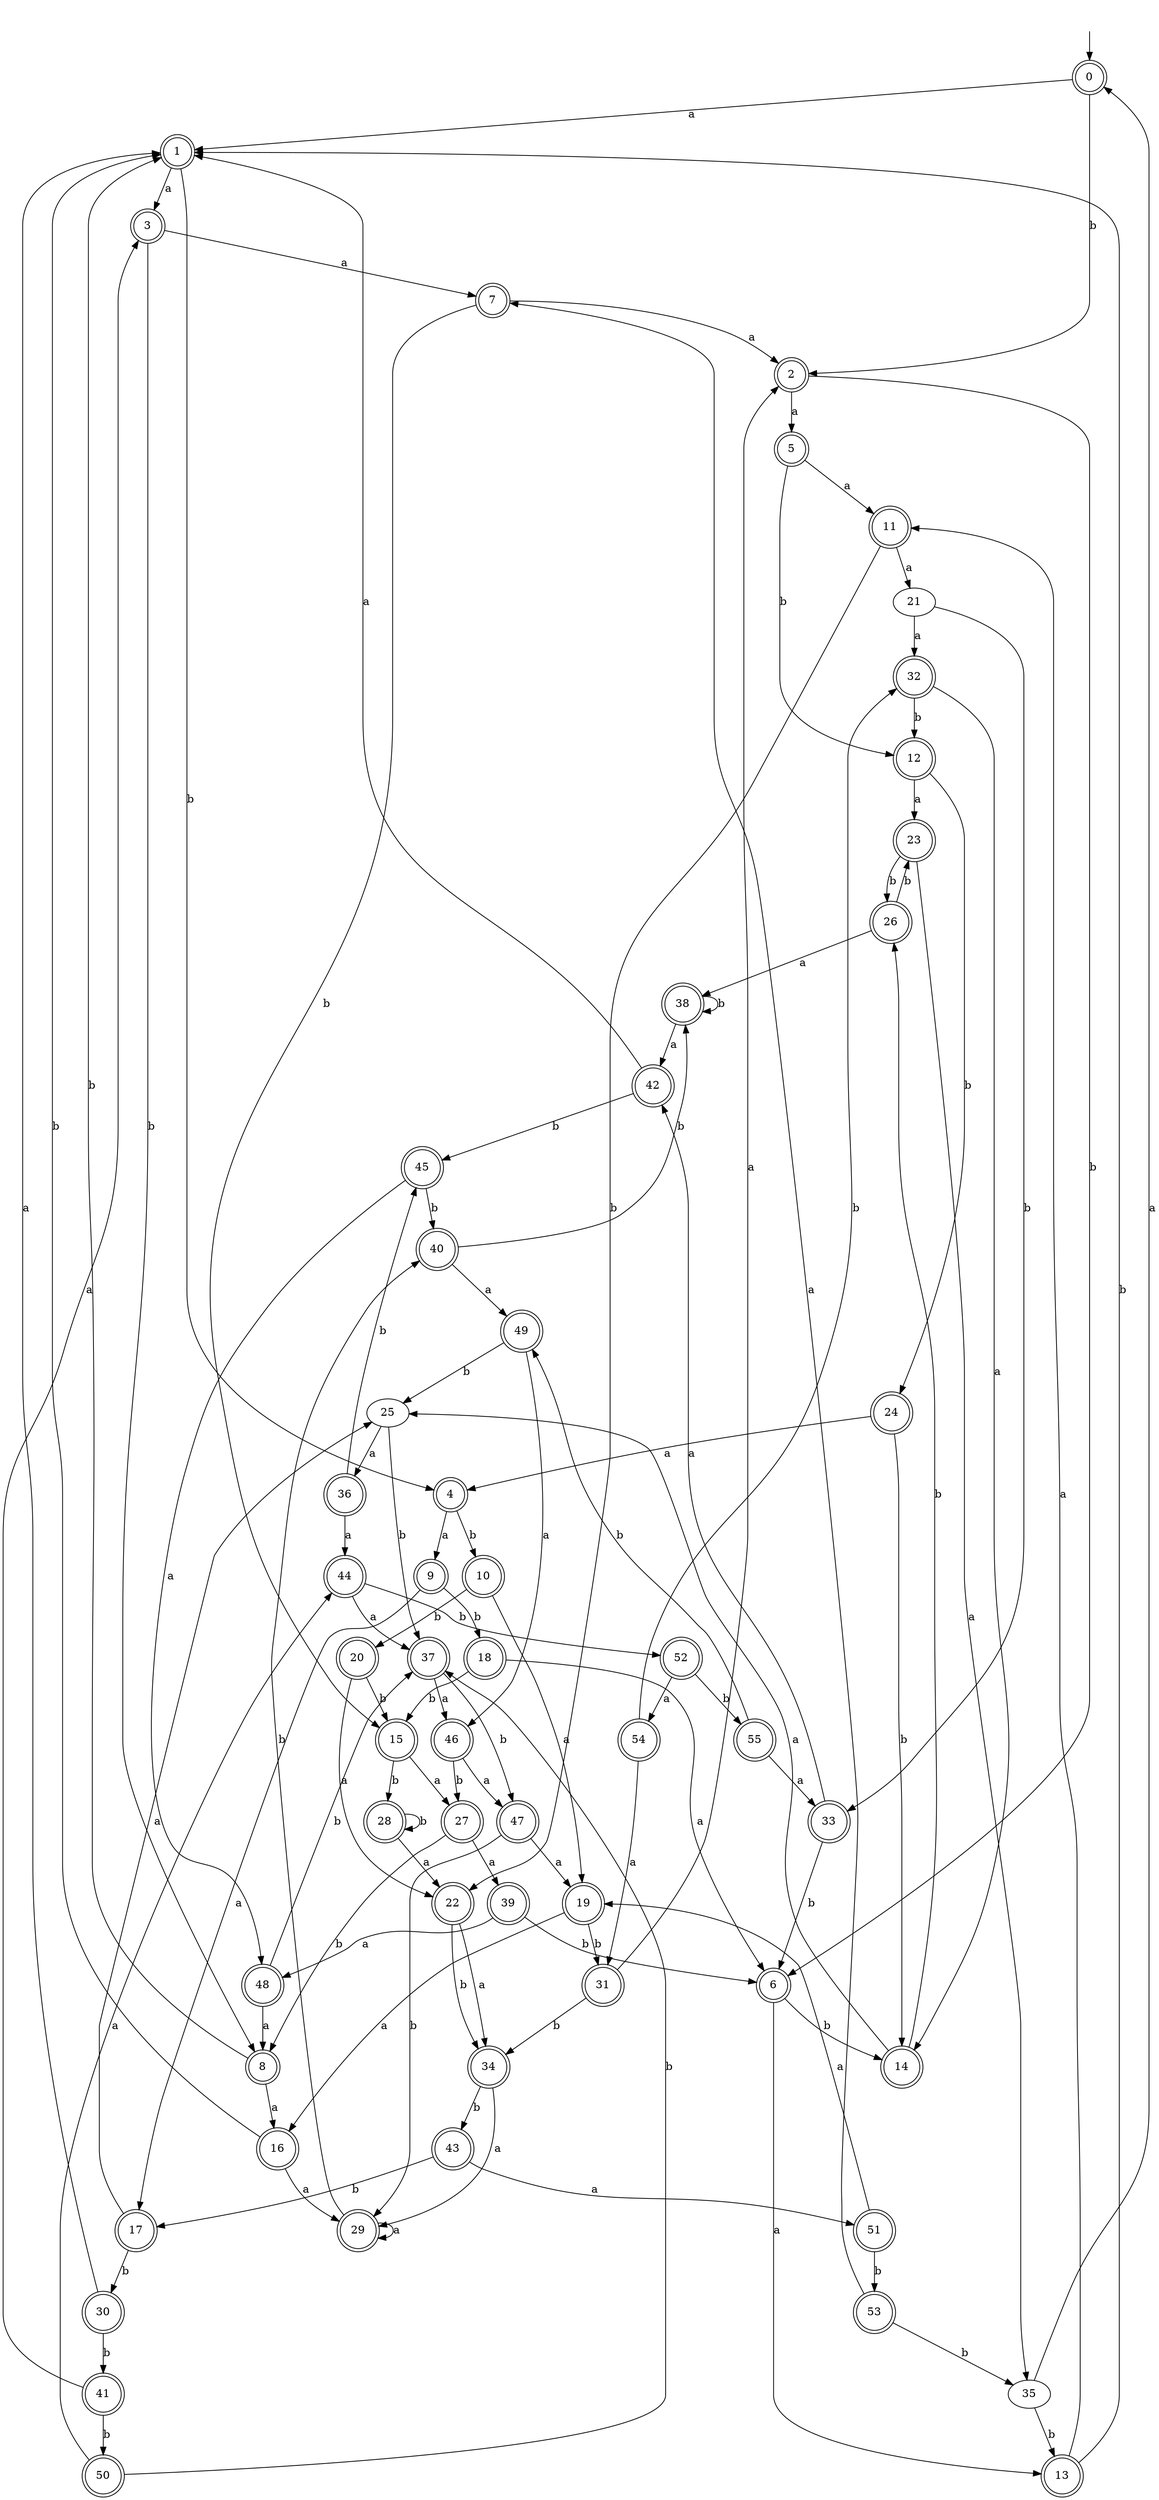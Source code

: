 digraph RandomDFA {
  __start0 [label="", shape=none];
  __start0 -> 0 [label=""];
  0 [shape=circle] [shape=doublecircle]
  0 -> 1 [label="a"]
  0 -> 2 [label="b"]
  1 [shape=doublecircle]
  1 -> 3 [label="a"]
  1 -> 4 [label="b"]
  2 [shape=doublecircle]
  2 -> 5 [label="a"]
  2 -> 6 [label="b"]
  3 [shape=doublecircle]
  3 -> 7 [label="a"]
  3 -> 8 [label="b"]
  4 [shape=doublecircle]
  4 -> 9 [label="a"]
  4 -> 10 [label="b"]
  5 [shape=doublecircle]
  5 -> 11 [label="a"]
  5 -> 12 [label="b"]
  6 [shape=doublecircle]
  6 -> 13 [label="a"]
  6 -> 14 [label="b"]
  7 [shape=doublecircle]
  7 -> 2 [label="a"]
  7 -> 15 [label="b"]
  8 [shape=doublecircle]
  8 -> 16 [label="a"]
  8 -> 1 [label="b"]
  9 [shape=doublecircle]
  9 -> 17 [label="a"]
  9 -> 18 [label="b"]
  10 [shape=doublecircle]
  10 -> 19 [label="a"]
  10 -> 20 [label="b"]
  11 [shape=doublecircle]
  11 -> 21 [label="a"]
  11 -> 22 [label="b"]
  12 [shape=doublecircle]
  12 -> 23 [label="a"]
  12 -> 24 [label="b"]
  13 [shape=doublecircle]
  13 -> 11 [label="a"]
  13 -> 1 [label="b"]
  14 [shape=doublecircle]
  14 -> 25 [label="a"]
  14 -> 26 [label="b"]
  15 [shape=doublecircle]
  15 -> 27 [label="a"]
  15 -> 28 [label="b"]
  16 [shape=doublecircle]
  16 -> 29 [label="a"]
  16 -> 1 [label="b"]
  17 [shape=doublecircle]
  17 -> 25 [label="a"]
  17 -> 30 [label="b"]
  18 [shape=doublecircle]
  18 -> 6 [label="a"]
  18 -> 15 [label="b"]
  19 [shape=doublecircle]
  19 -> 16 [label="a"]
  19 -> 31 [label="b"]
  20 [shape=doublecircle]
  20 -> 22 [label="a"]
  20 -> 15 [label="b"]
  21
  21 -> 32 [label="a"]
  21 -> 33 [label="b"]
  22 [shape=doublecircle]
  22 -> 34 [label="a"]
  22 -> 34 [label="b"]
  23 [shape=doublecircle]
  23 -> 35 [label="a"]
  23 -> 26 [label="b"]
  24 [shape=doublecircle]
  24 -> 4 [label="a"]
  24 -> 14 [label="b"]
  25
  25 -> 36 [label="a"]
  25 -> 37 [label="b"]
  26 [shape=doublecircle]
  26 -> 38 [label="a"]
  26 -> 23 [label="b"]
  27 [shape=doublecircle]
  27 -> 39 [label="a"]
  27 -> 8 [label="b"]
  28 [shape=doublecircle]
  28 -> 22 [label="a"]
  28 -> 28 [label="b"]
  29 [shape=doublecircle]
  29 -> 29 [label="a"]
  29 -> 40 [label="b"]
  30 [shape=doublecircle]
  30 -> 1 [label="a"]
  30 -> 41 [label="b"]
  31 [shape=doublecircle]
  31 -> 2 [label="a"]
  31 -> 34 [label="b"]
  32 [shape=doublecircle]
  32 -> 14 [label="a"]
  32 -> 12 [label="b"]
  33 [shape=doublecircle]
  33 -> 42 [label="a"]
  33 -> 6 [label="b"]
  34 [shape=doublecircle]
  34 -> 29 [label="a"]
  34 -> 43 [label="b"]
  35
  35 -> 0 [label="a"]
  35 -> 13 [label="b"]
  36 [shape=doublecircle]
  36 -> 44 [label="a"]
  36 -> 45 [label="b"]
  37 [shape=doublecircle]
  37 -> 46 [label="a"]
  37 -> 47 [label="b"]
  38 [shape=doublecircle]
  38 -> 42 [label="a"]
  38 -> 38 [label="b"]
  39 [shape=doublecircle]
  39 -> 48 [label="a"]
  39 -> 6 [label="b"]
  40 [shape=doublecircle]
  40 -> 49 [label="a"]
  40 -> 38 [label="b"]
  41 [shape=doublecircle]
  41 -> 3 [label="a"]
  41 -> 50 [label="b"]
  42 [shape=doublecircle]
  42 -> 1 [label="a"]
  42 -> 45 [label="b"]
  43 [shape=doublecircle]
  43 -> 51 [label="a"]
  43 -> 17 [label="b"]
  44 [shape=doublecircle]
  44 -> 37 [label="a"]
  44 -> 52 [label="b"]
  45 [shape=doublecircle]
  45 -> 48 [label="a"]
  45 -> 40 [label="b"]
  46 [shape=doublecircle]
  46 -> 47 [label="a"]
  46 -> 27 [label="b"]
  47 [shape=doublecircle]
  47 -> 19 [label="a"]
  47 -> 29 [label="b"]
  48 [shape=doublecircle]
  48 -> 8 [label="a"]
  48 -> 37 [label="b"]
  49 [shape=doublecircle]
  49 -> 46 [label="a"]
  49 -> 25 [label="b"]
  50 [shape=doublecircle]
  50 -> 44 [label="a"]
  50 -> 37 [label="b"]
  51 [shape=doublecircle]
  51 -> 19 [label="a"]
  51 -> 53 [label="b"]
  52 [shape=doublecircle]
  52 -> 54 [label="a"]
  52 -> 55 [label="b"]
  53 [shape=doublecircle]
  53 -> 7 [label="a"]
  53 -> 35 [label="b"]
  54 [shape=doublecircle]
  54 -> 31 [label="a"]
  54 -> 32 [label="b"]
  55 [shape=doublecircle]
  55 -> 33 [label="a"]
  55 -> 49 [label="b"]
}
